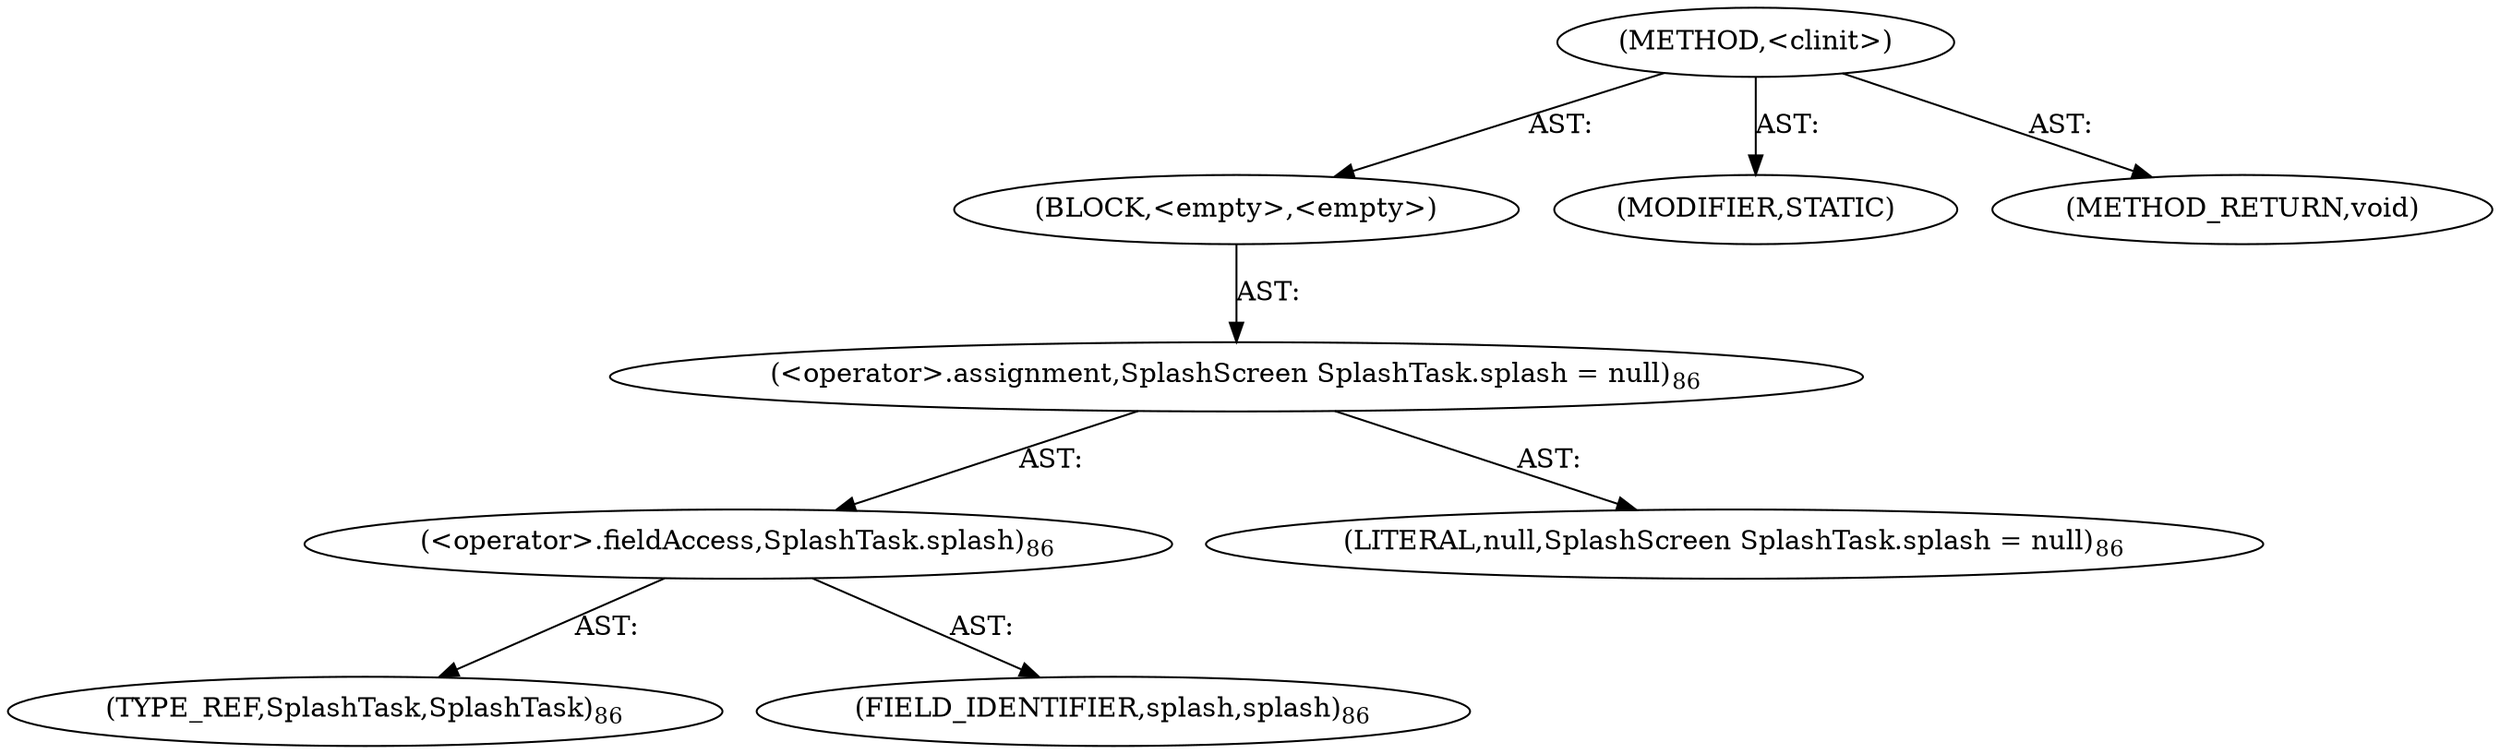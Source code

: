 digraph "&lt;clinit&gt;" {  
"111669149705" [label = <(METHOD,&lt;clinit&gt;)> ]
"25769803810" [label = <(BLOCK,&lt;empty&gt;,&lt;empty&gt;)> ]
"30064771251" [label = <(&lt;operator&gt;.assignment,SplashScreen SplashTask.splash = null)<SUB>86</SUB>> ]
"30064771252" [label = <(&lt;operator&gt;.fieldAccess,SplashTask.splash)<SUB>86</SUB>> ]
"180388626445" [label = <(TYPE_REF,SplashTask,SplashTask)<SUB>86</SUB>> ]
"55834574896" [label = <(FIELD_IDENTIFIER,splash,splash)<SUB>86</SUB>> ]
"90194313266" [label = <(LITERAL,null,SplashScreen SplashTask.splash = null)<SUB>86</SUB>> ]
"133143986203" [label = <(MODIFIER,STATIC)> ]
"128849018889" [label = <(METHOD_RETURN,void)> ]
  "111669149705" -> "25769803810"  [ label = "AST: "] 
  "111669149705" -> "133143986203"  [ label = "AST: "] 
  "111669149705" -> "128849018889"  [ label = "AST: "] 
  "25769803810" -> "30064771251"  [ label = "AST: "] 
  "30064771251" -> "30064771252"  [ label = "AST: "] 
  "30064771251" -> "90194313266"  [ label = "AST: "] 
  "30064771252" -> "180388626445"  [ label = "AST: "] 
  "30064771252" -> "55834574896"  [ label = "AST: "] 
}
